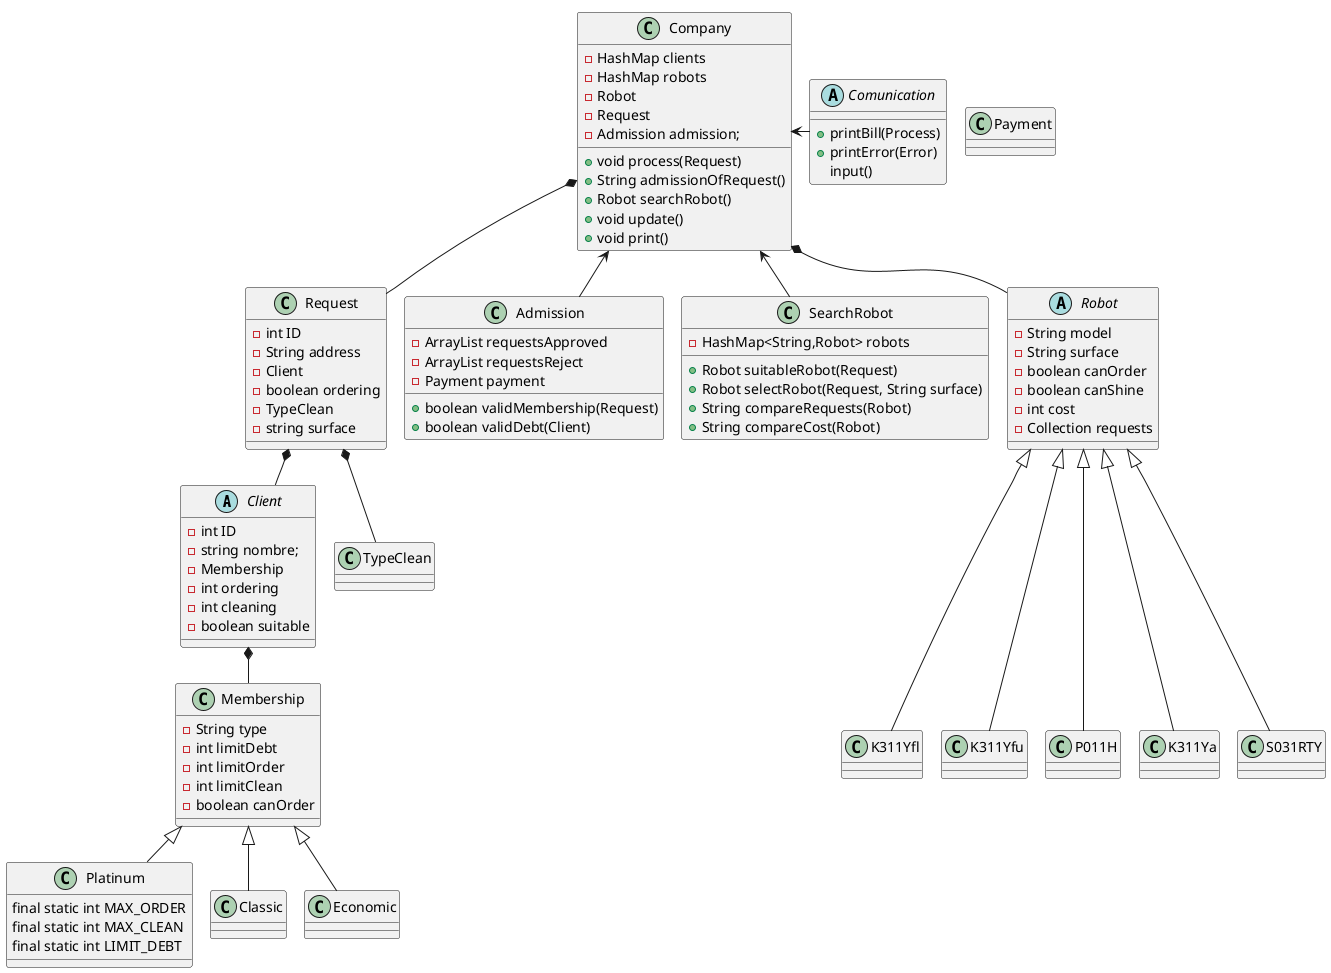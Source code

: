@startuml
'https://plantuml.com/class-diagram

!pragma layout smetana

'array de pedidos hechos por robot

abstract Client
class Membership
class Platinum
class Classic
class Economic
class Request
class TypeClean
class Admission
class Company
class SearchRobot
class Payment
abstract class Robot
class K311Yfl
class K311Yfu
class P011H
class K311Ya
class S031RTY


Client *-- Membership
Membership <|-- Platinum
Membership <|-- Classic
Membership <|-- Economic
Company <-- Admission
Company <-- SearchRobot
Company <- Comunication
Company *-- Robot
Company *-- Request
Request *-- Client
Request *-- TypeClean
Robot <|---K311Ya
Robot <|---S031RTY
Robot <|---P011H
Robot <|---K311Yfu
Robot <|---K311Yfl


abstract Comunication{
+printBill(Process)
+printError(Error)
input()
}

abstract class Robot{
-String model
-String surface
-boolean canOrder
-boolean canShine
-int cost
-Collection requests
}

class Company{

-HashMap clients
-HashMap robots
-Robot
-Request
-Admission admission;

'llama a admission
+void process(Request)
+String admissionOfRequest()
+Robot searchRobot()
+void update()
+void print()


}

'posible clase
class Admission{
-ArrayList requestsApproved
-ArrayList requestsReject
-Payment payment
'-ArrayList clients

'ej: pedir un ordenamiento cuando no puede
+boolean validMembership(Request)
+boolean validDebt(Client)

}


class SearchRobot{

-HashMap<String,Robot> robots
'-Entities.Request

'llama a la funcion selectRobot y recibe el robot ideal
+ Robot suitableRobot(Request)
'recibe un request y realiza una iteracion
'en la colleccion robots donde compara los requerimientos
+ Robot selectRobot(Request, String surface)
'si es Memberships.Platinum compara la cola que tiene con un min y se guarda la key
'si es el primero se fija si es null y lo asigna
+ String compareRequests(Robot)
'si no es platinum compara el costo con un min y guarda la key para devolverla
+ String compareCost(Robot)
}

'posible clase lo mismo arriba


class Request{
-int ID
-String address
-Client
-boolean ordering
-TypeClean
-string surface

}

abstract Client{
-int ID
-string nombre;
-Membership
-int ordering
-int cleaning
-boolean suitable

}

class Membership{
-String type
-int limitDebt
-int limitOrder
-int limitClean
-boolean canOrder
}

class Platinum{
final static int MAX_ORDER
final static int MAX_CLEAN
final static int LIMIT_DEBT
}

@enduml